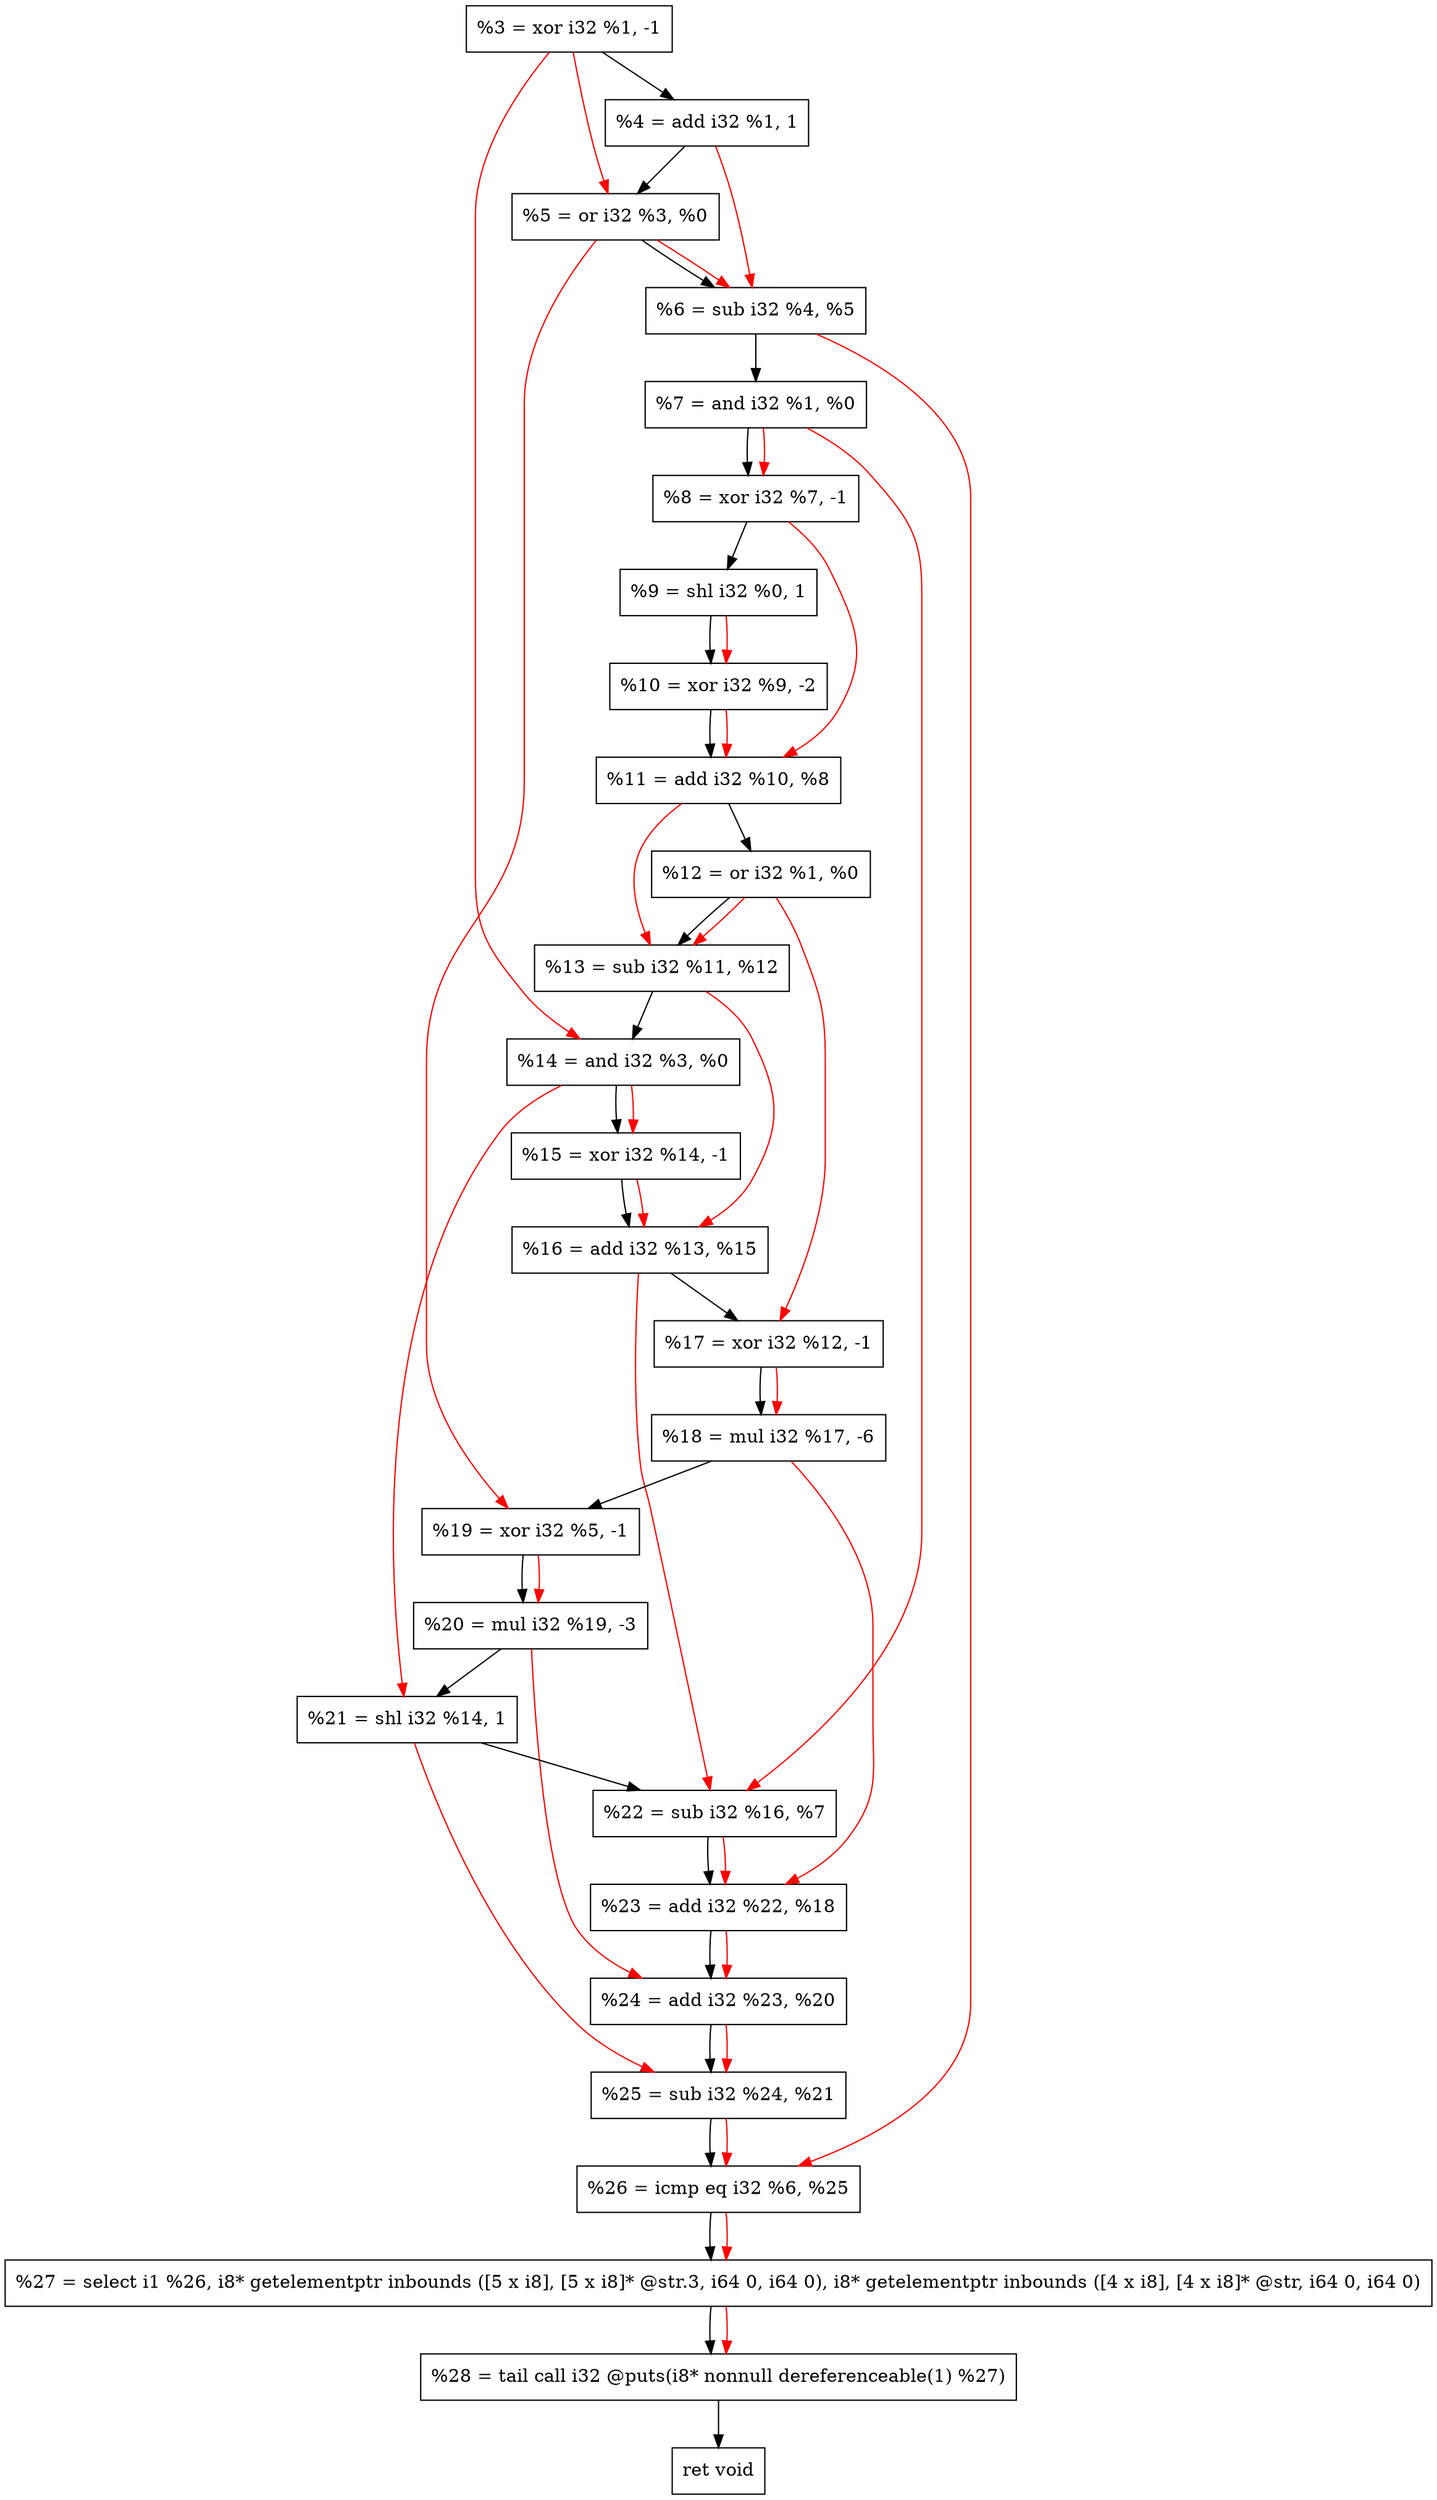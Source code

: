 digraph "DFG for'crackme' function" {
	Node0x58bb80[shape=record, label="  %3 = xor i32 %1, -1"];
	Node0x58bc20[shape=record, label="  %4 = add i32 %1, 1"];
	Node0x58bce0[shape=record, label="  %5 = or i32 %3, %0"];
	Node0x58bd50[shape=record, label="  %6 = sub i32 %4, %5"];
	Node0x58bdc0[shape=record, label="  %7 = and i32 %1, %0"];
	Node0x58be30[shape=record, label="  %8 = xor i32 %7, -1"];
	Node0x58bea0[shape=record, label="  %9 = shl i32 %0, 1"];
	Node0x58bf10[shape=record, label="  %10 = xor i32 %9, -2"];
	Node0x58bf80[shape=record, label="  %11 = add i32 %10, %8"];
	Node0x58bff0[shape=record, label="  %12 = or i32 %1, %0"];
	Node0x58c060[shape=record, label="  %13 = sub i32 %11, %12"];
	Node0x58c0d0[shape=record, label="  %14 = and i32 %3, %0"];
	Node0x58c140[shape=record, label="  %15 = xor i32 %14, -1"];
	Node0x58c1b0[shape=record, label="  %16 = add i32 %13, %15"];
	Node0x58c220[shape=record, label="  %17 = xor i32 %12, -1"];
	Node0x58c2c0[shape=record, label="  %18 = mul i32 %17, -6"];
	Node0x58c330[shape=record, label="  %19 = xor i32 %5, -1"];
	Node0x58c3d0[shape=record, label="  %20 = mul i32 %19, -3"];
	Node0x58c440[shape=record, label="  %21 = shl i32 %14, 1"];
	Node0x58c4b0[shape=record, label="  %22 = sub i32 %16, %7"];
	Node0x58c520[shape=record, label="  %23 = add i32 %22, %18"];
	Node0x58c590[shape=record, label="  %24 = add i32 %23, %20"];
	Node0x58c600[shape=record, label="  %25 = sub i32 %24, %21"];
	Node0x58c670[shape=record, label="  %26 = icmp eq i32 %6, %25"];
	Node0x52c268[shape=record, label="  %27 = select i1 %26, i8* getelementptr inbounds ([5 x i8], [5 x i8]* @str.3, i64 0, i64 0), i8* getelementptr inbounds ([4 x i8], [4 x i8]* @str, i64 0, i64 0)"];
	Node0x58cb10[shape=record, label="  %28 = tail call i32 @puts(i8* nonnull dereferenceable(1) %27)"];
	Node0x58cb60[shape=record, label="  ret void"];
	Node0x58bb80 -> Node0x58bc20;
	Node0x58bc20 -> Node0x58bce0;
	Node0x58bce0 -> Node0x58bd50;
	Node0x58bd50 -> Node0x58bdc0;
	Node0x58bdc0 -> Node0x58be30;
	Node0x58be30 -> Node0x58bea0;
	Node0x58bea0 -> Node0x58bf10;
	Node0x58bf10 -> Node0x58bf80;
	Node0x58bf80 -> Node0x58bff0;
	Node0x58bff0 -> Node0x58c060;
	Node0x58c060 -> Node0x58c0d0;
	Node0x58c0d0 -> Node0x58c140;
	Node0x58c140 -> Node0x58c1b0;
	Node0x58c1b0 -> Node0x58c220;
	Node0x58c220 -> Node0x58c2c0;
	Node0x58c2c0 -> Node0x58c330;
	Node0x58c330 -> Node0x58c3d0;
	Node0x58c3d0 -> Node0x58c440;
	Node0x58c440 -> Node0x58c4b0;
	Node0x58c4b0 -> Node0x58c520;
	Node0x58c520 -> Node0x58c590;
	Node0x58c590 -> Node0x58c600;
	Node0x58c600 -> Node0x58c670;
	Node0x58c670 -> Node0x52c268;
	Node0x52c268 -> Node0x58cb10;
	Node0x58cb10 -> Node0x58cb60;
edge [color=red]
	Node0x58bb80 -> Node0x58bce0;
	Node0x58bc20 -> Node0x58bd50;
	Node0x58bce0 -> Node0x58bd50;
	Node0x58bdc0 -> Node0x58be30;
	Node0x58bea0 -> Node0x58bf10;
	Node0x58bf10 -> Node0x58bf80;
	Node0x58be30 -> Node0x58bf80;
	Node0x58bf80 -> Node0x58c060;
	Node0x58bff0 -> Node0x58c060;
	Node0x58bb80 -> Node0x58c0d0;
	Node0x58c0d0 -> Node0x58c140;
	Node0x58c060 -> Node0x58c1b0;
	Node0x58c140 -> Node0x58c1b0;
	Node0x58bff0 -> Node0x58c220;
	Node0x58c220 -> Node0x58c2c0;
	Node0x58bce0 -> Node0x58c330;
	Node0x58c330 -> Node0x58c3d0;
	Node0x58c0d0 -> Node0x58c440;
	Node0x58c1b0 -> Node0x58c4b0;
	Node0x58bdc0 -> Node0x58c4b0;
	Node0x58c4b0 -> Node0x58c520;
	Node0x58c2c0 -> Node0x58c520;
	Node0x58c520 -> Node0x58c590;
	Node0x58c3d0 -> Node0x58c590;
	Node0x58c590 -> Node0x58c600;
	Node0x58c440 -> Node0x58c600;
	Node0x58bd50 -> Node0x58c670;
	Node0x58c600 -> Node0x58c670;
	Node0x58c670 -> Node0x52c268;
	Node0x52c268 -> Node0x58cb10;
}

